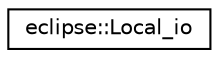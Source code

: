 digraph "Graphical Class Hierarchy"
{
  edge [fontname="Helvetica",fontsize="10",labelfontname="Helvetica",labelfontsize="10"];
  node [fontname="Helvetica",fontsize="10",shape=record];
  rankdir="LR";
  Node1 [label="eclipse::Local_io",height=0.2,width=0.4,color="black", fillcolor="white", style="filled",URL="$classeclipse_1_1Local__io.html",tooltip="Represents the local disk. "];
}
